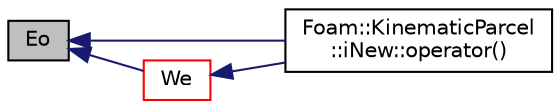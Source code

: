 digraph "Eo"
{
  bgcolor="transparent";
  edge [fontname="Helvetica",fontsize="10",labelfontname="Helvetica",labelfontsize="10"];
  node [fontname="Helvetica",fontsize="10",shape=record];
  rankdir="LR";
  Node245 [label="Eo",height=0.2,width=0.4,color="black", fillcolor="grey75", style="filled", fontcolor="black"];
  Node245 -> Node246 [dir="back",color="midnightblue",fontsize="10",style="solid",fontname="Helvetica"];
  Node246 [label="Foam::KinematicParcel\l::iNew::operator()",height=0.2,width=0.4,color="black",URL="$a25017.html#a60a07f9a45781da59d116ea2babe6b53"];
  Node245 -> Node247 [dir="back",color="midnightblue",fontsize="10",style="solid",fontname="Helvetica"];
  Node247 [label="We",height=0.2,width=0.4,color="red",URL="$a25005.html#aea3eaf1e9e7a49be8ba3b680d92290bc",tooltip="Weber number. "];
  Node247 -> Node246 [dir="back",color="midnightblue",fontsize="10",style="solid",fontname="Helvetica"];
}
